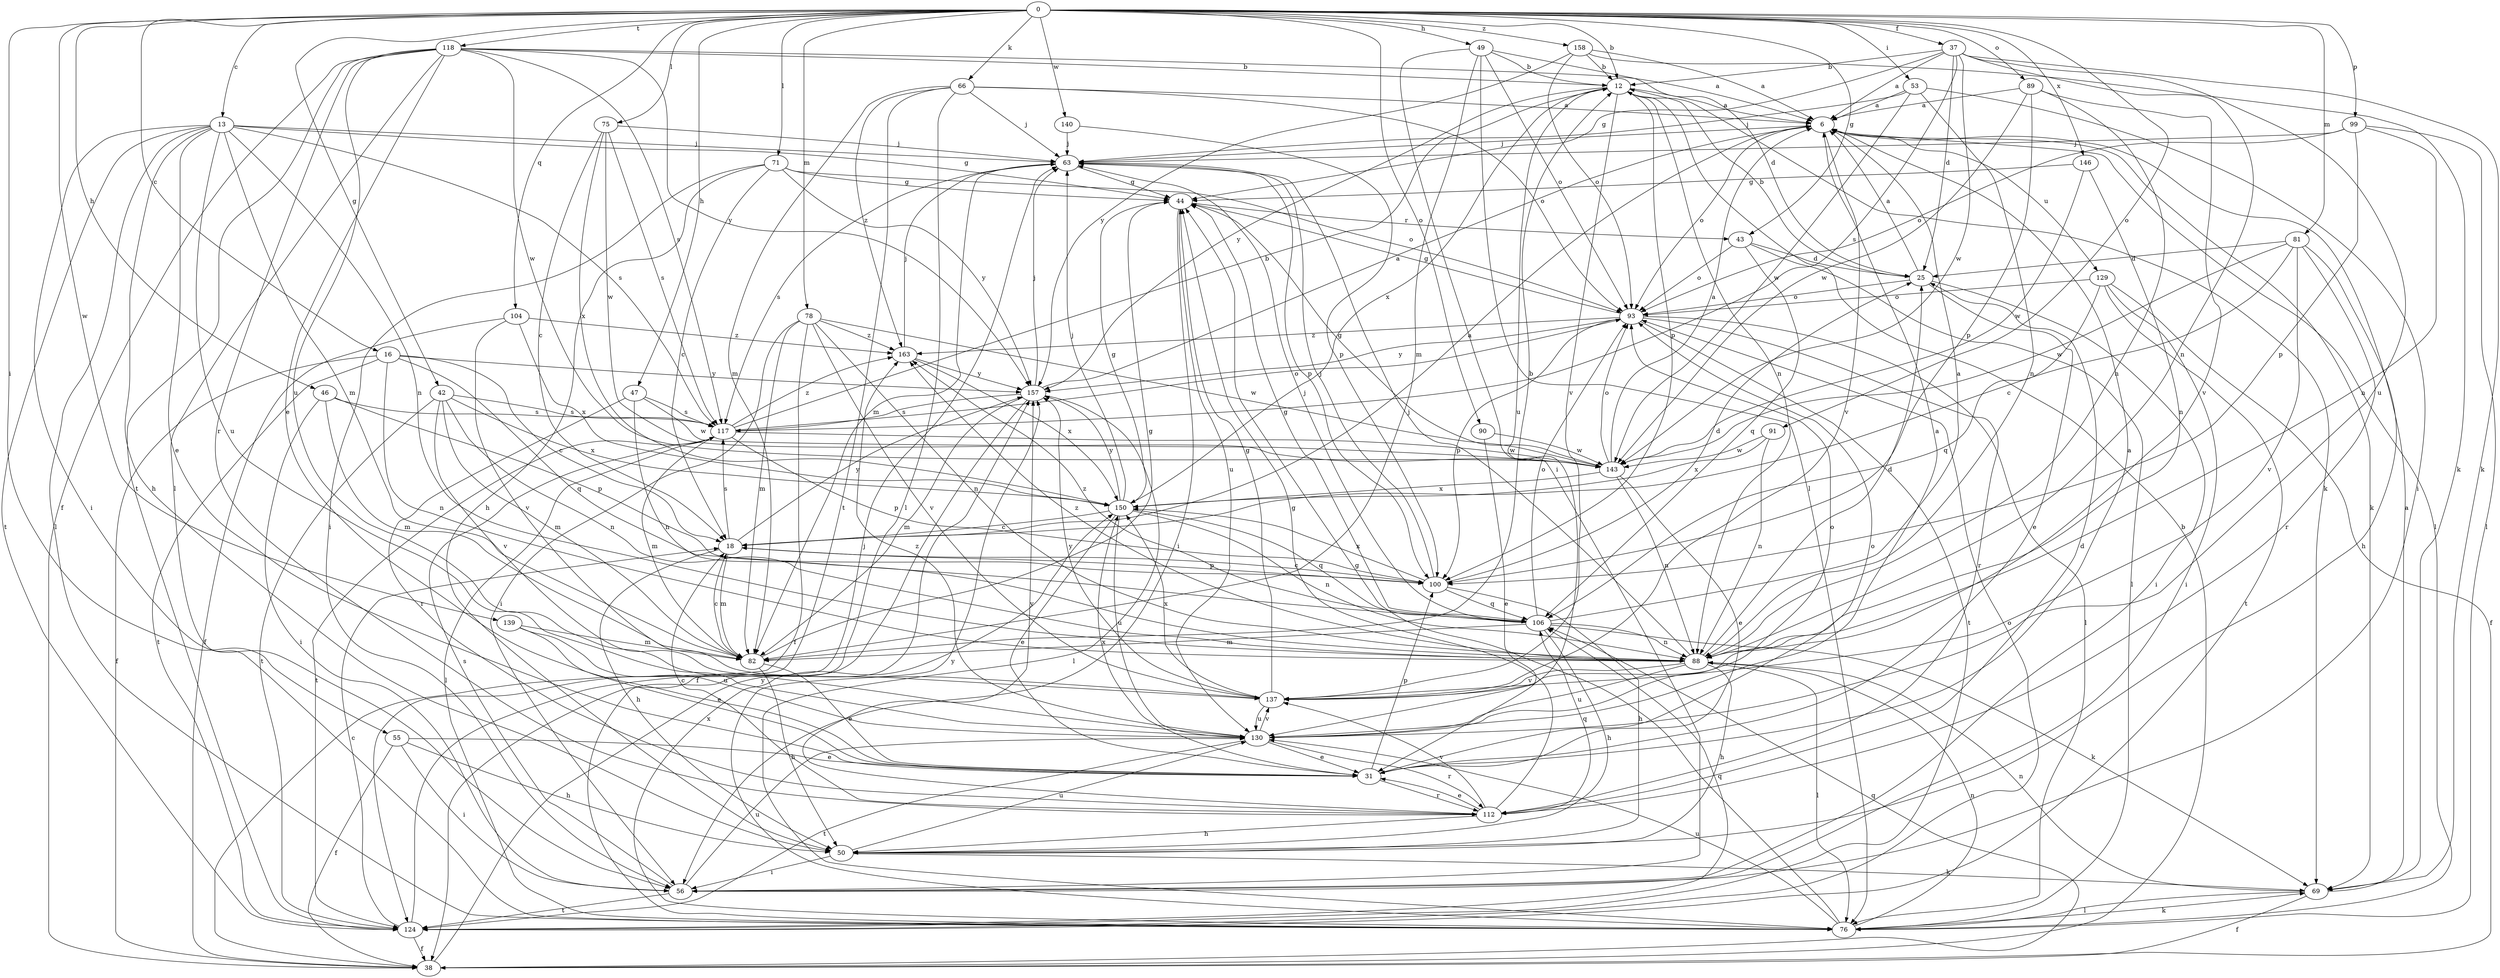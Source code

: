 strict digraph  {
0;
6;
12;
13;
16;
18;
25;
31;
37;
38;
42;
43;
44;
46;
47;
49;
50;
53;
55;
56;
63;
66;
69;
71;
75;
76;
78;
81;
82;
88;
89;
90;
91;
93;
99;
100;
104;
106;
112;
117;
118;
124;
129;
130;
137;
139;
140;
143;
146;
150;
157;
158;
163;
0 -> 12  [label=b];
0 -> 13  [label=c];
0 -> 16  [label=c];
0 -> 37  [label=f];
0 -> 42  [label=g];
0 -> 43  [label=g];
0 -> 46  [label=h];
0 -> 47  [label=h];
0 -> 49  [label=h];
0 -> 53  [label=i];
0 -> 55  [label=i];
0 -> 66  [label=k];
0 -> 71  [label=l];
0 -> 75  [label=l];
0 -> 78  [label=m];
0 -> 81  [label=m];
0 -> 89  [label=o];
0 -> 90  [label=o];
0 -> 91  [label=o];
0 -> 99  [label=p];
0 -> 104  [label=q];
0 -> 118  [label=t];
0 -> 139  [label=w];
0 -> 140  [label=w];
0 -> 146  [label=x];
0 -> 158  [label=z];
6 -> 63  [label=j];
6 -> 69  [label=k];
6 -> 76  [label=l];
6 -> 93  [label=o];
6 -> 129  [label=u];
6 -> 137  [label=v];
12 -> 6  [label=a];
12 -> 69  [label=k];
12 -> 88  [label=n];
12 -> 100  [label=p];
12 -> 130  [label=u];
12 -> 137  [label=v];
12 -> 150  [label=x];
12 -> 157  [label=y];
13 -> 31  [label=e];
13 -> 44  [label=g];
13 -> 50  [label=h];
13 -> 56  [label=i];
13 -> 63  [label=j];
13 -> 76  [label=l];
13 -> 82  [label=m];
13 -> 88  [label=n];
13 -> 117  [label=s];
13 -> 124  [label=t];
13 -> 130  [label=u];
16 -> 18  [label=c];
16 -> 38  [label=f];
16 -> 88  [label=n];
16 -> 106  [label=q];
16 -> 124  [label=t];
16 -> 157  [label=y];
18 -> 6  [label=a];
18 -> 50  [label=h];
18 -> 82  [label=m];
18 -> 100  [label=p];
18 -> 117  [label=s];
18 -> 157  [label=y];
25 -> 6  [label=a];
25 -> 12  [label=b];
25 -> 31  [label=e];
25 -> 56  [label=i];
25 -> 93  [label=o];
31 -> 6  [label=a];
31 -> 93  [label=o];
31 -> 100  [label=p];
31 -> 112  [label=r];
31 -> 150  [label=x];
37 -> 6  [label=a];
37 -> 12  [label=b];
37 -> 25  [label=d];
37 -> 44  [label=g];
37 -> 69  [label=k];
37 -> 88  [label=n];
37 -> 117  [label=s];
37 -> 130  [label=u];
37 -> 143  [label=w];
38 -> 12  [label=b];
38 -> 106  [label=q];
38 -> 157  [label=y];
42 -> 82  [label=m];
42 -> 88  [label=n];
42 -> 117  [label=s];
42 -> 124  [label=t];
42 -> 137  [label=v];
42 -> 150  [label=x];
43 -> 25  [label=d];
43 -> 76  [label=l];
43 -> 93  [label=o];
43 -> 106  [label=q];
44 -> 56  [label=i];
44 -> 130  [label=u];
44 -> 43  [label=r];
46 -> 56  [label=i];
46 -> 82  [label=m];
46 -> 100  [label=p];
46 -> 117  [label=s];
47 -> 88  [label=n];
47 -> 112  [label=r];
47 -> 117  [label=s];
47 -> 143  [label=w];
49 -> 12  [label=b];
49 -> 25  [label=d];
49 -> 56  [label=i];
49 -> 76  [label=l];
49 -> 82  [label=m];
49 -> 93  [label=o];
50 -> 56  [label=i];
50 -> 69  [label=k];
50 -> 130  [label=u];
53 -> 6  [label=a];
53 -> 56  [label=i];
53 -> 63  [label=j];
53 -> 88  [label=n];
53 -> 143  [label=w];
55 -> 31  [label=e];
55 -> 38  [label=f];
55 -> 50  [label=h];
55 -> 56  [label=i];
56 -> 117  [label=s];
56 -> 124  [label=t];
56 -> 130  [label=u];
63 -> 44  [label=g];
63 -> 82  [label=m];
63 -> 100  [label=p];
63 -> 117  [label=s];
66 -> 6  [label=a];
66 -> 63  [label=j];
66 -> 76  [label=l];
66 -> 82  [label=m];
66 -> 93  [label=o];
66 -> 124  [label=t];
66 -> 163  [label=z];
69 -> 6  [label=a];
69 -> 38  [label=f];
69 -> 76  [label=l];
69 -> 88  [label=n];
71 -> 18  [label=c];
71 -> 44  [label=g];
71 -> 50  [label=h];
71 -> 56  [label=i];
71 -> 93  [label=o];
71 -> 157  [label=y];
75 -> 18  [label=c];
75 -> 63  [label=j];
75 -> 117  [label=s];
75 -> 143  [label=w];
75 -> 150  [label=x];
76 -> 44  [label=g];
76 -> 69  [label=k];
76 -> 88  [label=n];
76 -> 130  [label=u];
76 -> 150  [label=x];
76 -> 157  [label=y];
78 -> 38  [label=f];
78 -> 56  [label=i];
78 -> 82  [label=m];
78 -> 88  [label=n];
78 -> 137  [label=v];
78 -> 143  [label=w];
78 -> 163  [label=z];
81 -> 18  [label=c];
81 -> 25  [label=d];
81 -> 50  [label=h];
81 -> 112  [label=r];
81 -> 137  [label=v];
81 -> 143  [label=w];
82 -> 12  [label=b];
82 -> 18  [label=c];
82 -> 31  [label=e];
82 -> 44  [label=g];
82 -> 50  [label=h];
88 -> 25  [label=d];
88 -> 50  [label=h];
88 -> 63  [label=j];
88 -> 76  [label=l];
88 -> 130  [label=u];
88 -> 137  [label=v];
88 -> 163  [label=z];
89 -> 6  [label=a];
89 -> 88  [label=n];
89 -> 100  [label=p];
89 -> 137  [label=v];
89 -> 143  [label=w];
90 -> 31  [label=e];
90 -> 143  [label=w];
91 -> 88  [label=n];
91 -> 143  [label=w];
91 -> 150  [label=x];
93 -> 44  [label=g];
93 -> 76  [label=l];
93 -> 100  [label=p];
93 -> 112  [label=r];
93 -> 124  [label=t];
93 -> 157  [label=y];
93 -> 163  [label=z];
99 -> 63  [label=j];
99 -> 76  [label=l];
99 -> 88  [label=n];
99 -> 93  [label=o];
99 -> 100  [label=p];
100 -> 18  [label=c];
100 -> 25  [label=d];
100 -> 50  [label=h];
100 -> 63  [label=j];
100 -> 106  [label=q];
100 -> 150  [label=x];
104 -> 38  [label=f];
104 -> 137  [label=v];
104 -> 150  [label=x];
104 -> 163  [label=z];
106 -> 6  [label=a];
106 -> 44  [label=g];
106 -> 50  [label=h];
106 -> 63  [label=j];
106 -> 69  [label=k];
106 -> 82  [label=m];
106 -> 88  [label=n];
106 -> 93  [label=o];
106 -> 163  [label=z];
112 -> 18  [label=c];
112 -> 25  [label=d];
112 -> 31  [label=e];
112 -> 44  [label=g];
112 -> 50  [label=h];
112 -> 106  [label=q];
112 -> 137  [label=v];
112 -> 157  [label=y];
117 -> 12  [label=b];
117 -> 76  [label=l];
117 -> 82  [label=m];
117 -> 93  [label=o];
117 -> 100  [label=p];
117 -> 124  [label=t];
117 -> 143  [label=w];
117 -> 163  [label=z];
118 -> 6  [label=a];
118 -> 12  [label=b];
118 -> 31  [label=e];
118 -> 38  [label=f];
118 -> 76  [label=l];
118 -> 112  [label=r];
118 -> 117  [label=s];
118 -> 124  [label=t];
118 -> 130  [label=u];
118 -> 143  [label=w];
118 -> 157  [label=y];
124 -> 18  [label=c];
124 -> 38  [label=f];
124 -> 63  [label=j];
124 -> 93  [label=o];
124 -> 106  [label=q];
129 -> 38  [label=f];
129 -> 56  [label=i];
129 -> 93  [label=o];
129 -> 106  [label=q];
129 -> 124  [label=t];
130 -> 6  [label=a];
130 -> 31  [label=e];
130 -> 93  [label=o];
130 -> 112  [label=r];
130 -> 124  [label=t];
130 -> 137  [label=v];
130 -> 163  [label=z];
137 -> 44  [label=g];
137 -> 130  [label=u];
137 -> 150  [label=x];
137 -> 157  [label=y];
139 -> 31  [label=e];
139 -> 82  [label=m];
139 -> 130  [label=u];
140 -> 63  [label=j];
140 -> 100  [label=p];
143 -> 6  [label=a];
143 -> 31  [label=e];
143 -> 44  [label=g];
143 -> 88  [label=n];
143 -> 93  [label=o];
143 -> 150  [label=x];
146 -> 44  [label=g];
146 -> 88  [label=n];
146 -> 143  [label=w];
150 -> 18  [label=c];
150 -> 31  [label=e];
150 -> 44  [label=g];
150 -> 63  [label=j];
150 -> 88  [label=n];
150 -> 106  [label=q];
150 -> 130  [label=u];
150 -> 157  [label=y];
157 -> 6  [label=a];
157 -> 38  [label=f];
157 -> 63  [label=j];
157 -> 76  [label=l];
157 -> 82  [label=m];
157 -> 117  [label=s];
158 -> 6  [label=a];
158 -> 12  [label=b];
158 -> 69  [label=k];
158 -> 93  [label=o];
158 -> 157  [label=y];
163 -> 63  [label=j];
163 -> 150  [label=x];
163 -> 157  [label=y];
}
